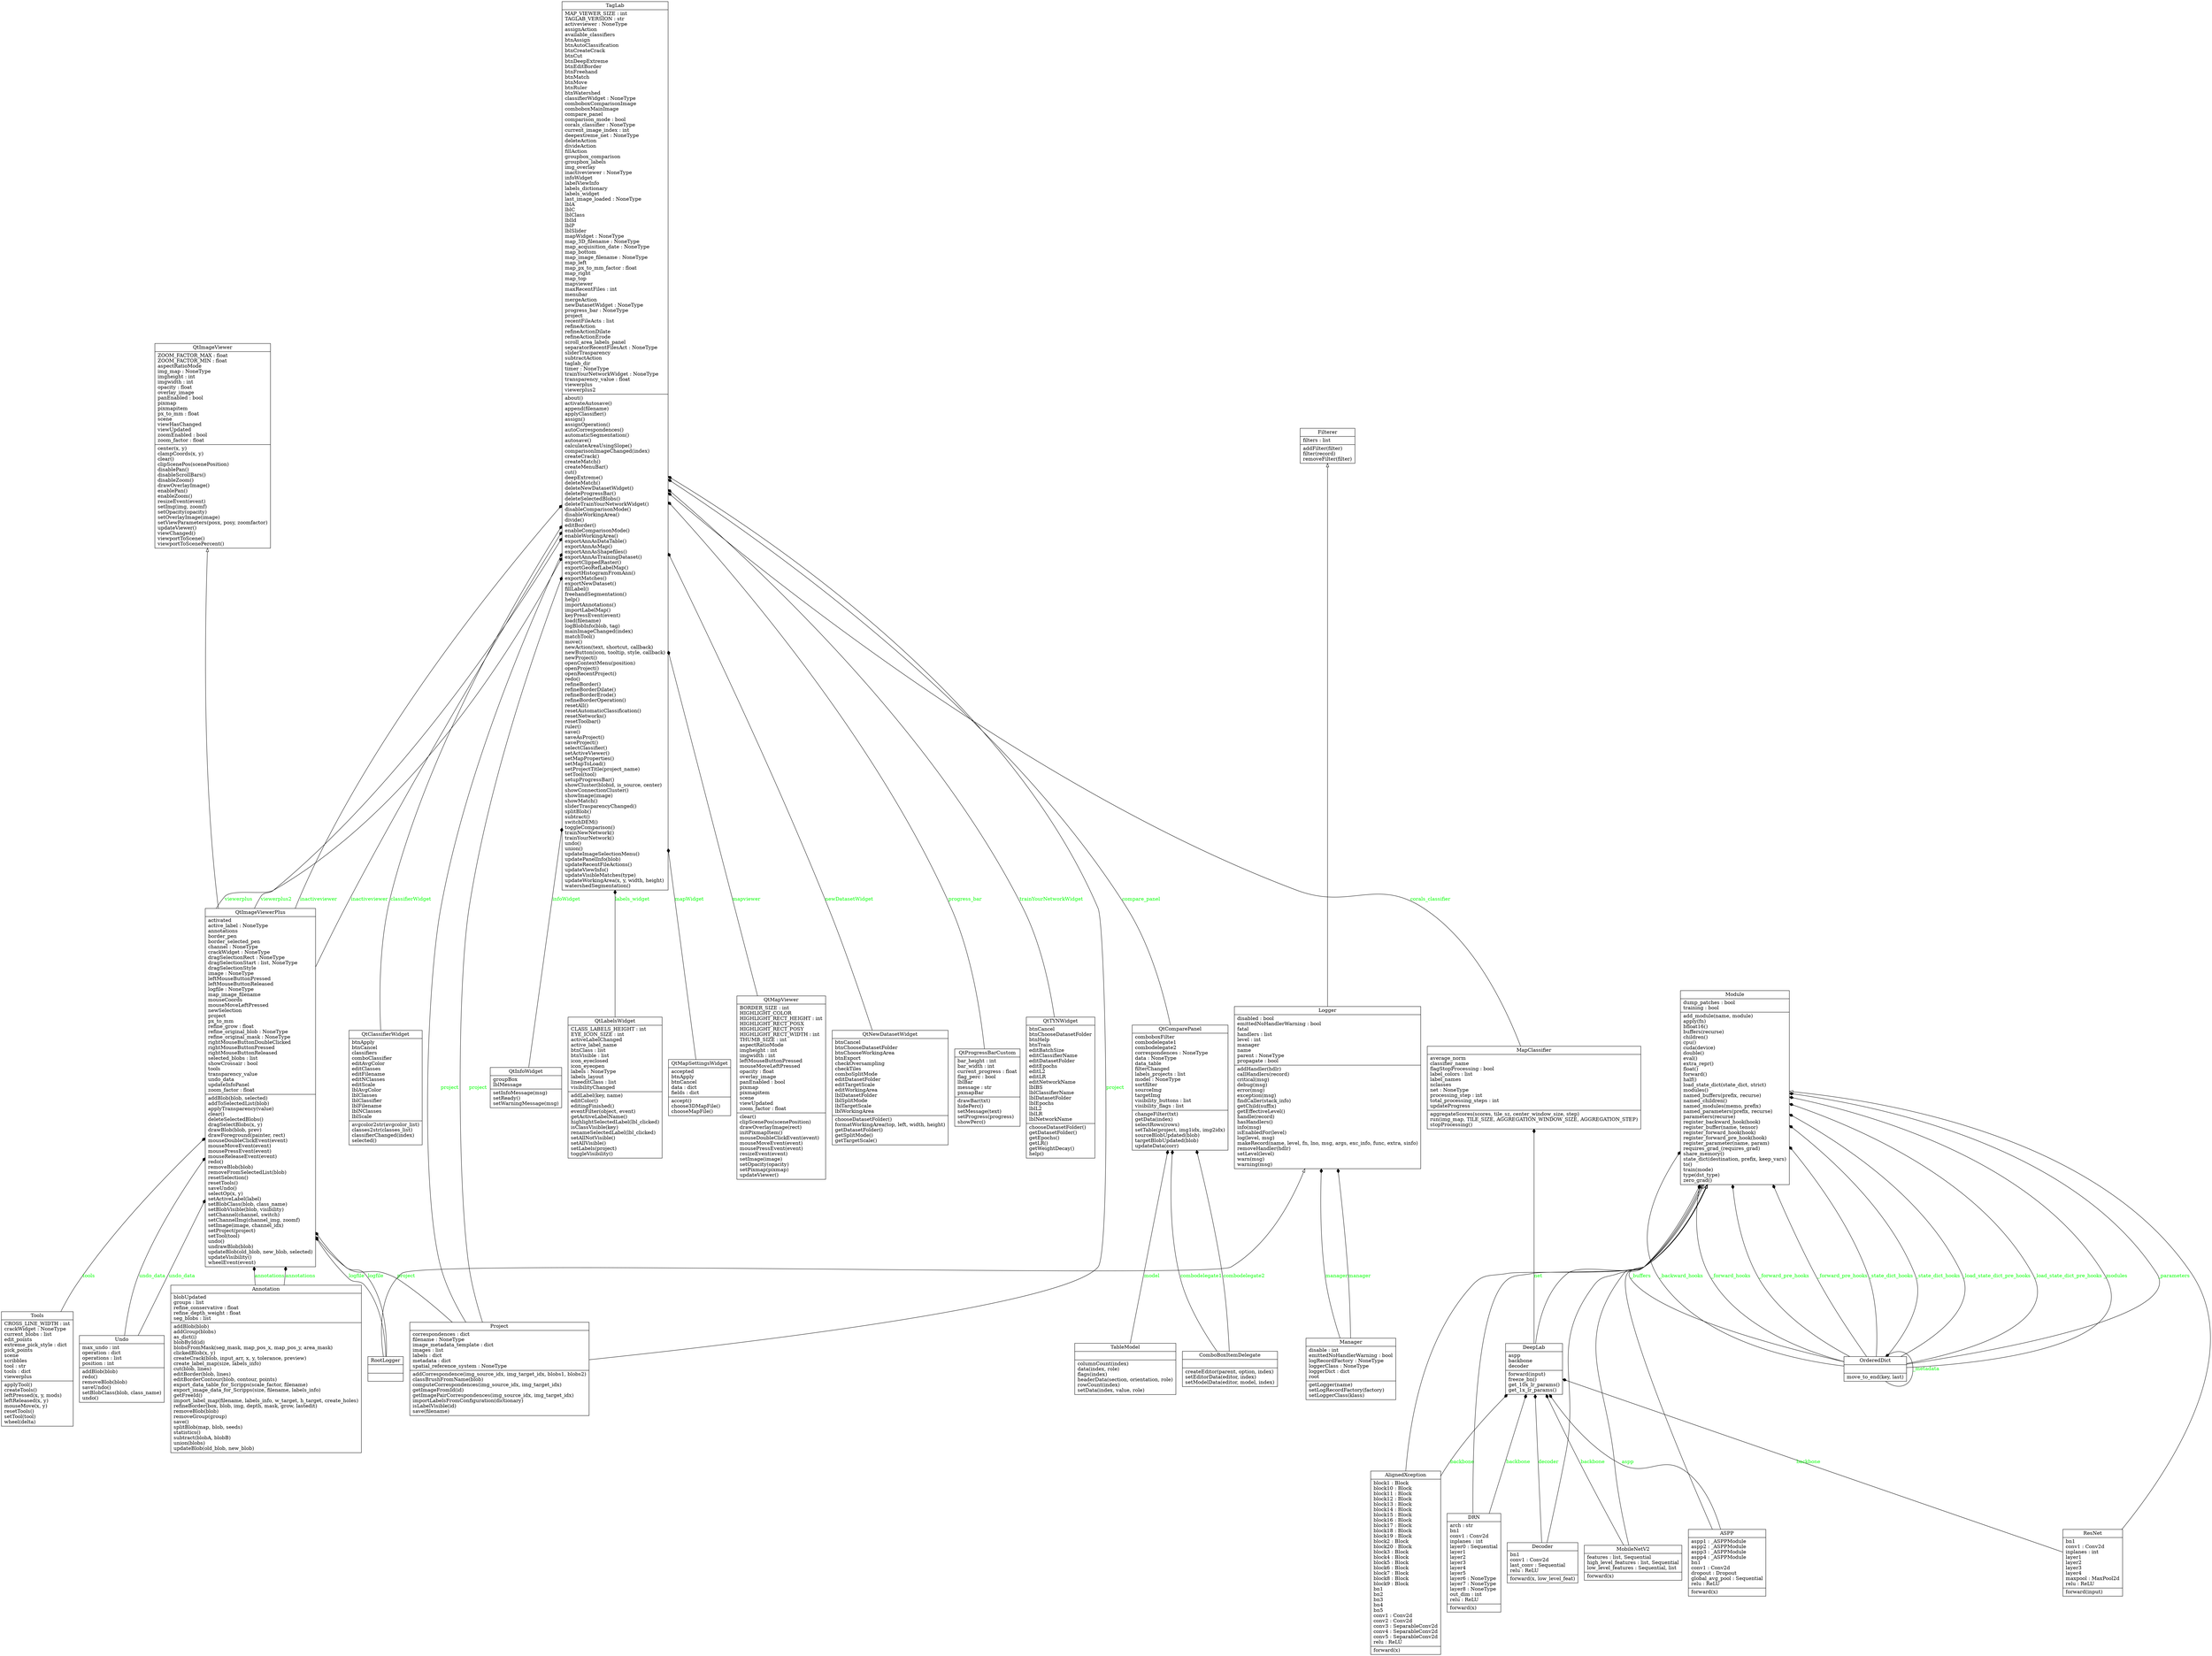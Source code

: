 digraph "classes" {
charset="utf-8"
rankdir=BT
"0" [label="{ASPP|aspp1 : _ASPPModule\laspp2 : _ASPPModule\laspp3 : _ASPPModule\laspp4 : _ASPPModule\lbn1\lconv1 : Conv2d\ldropout : Dropout\lglobal_avg_pool : Sequential\lrelu : ReLU\l|forward(x)\l}", shape="record"];
"1" [label="{AlignedXception|block1 : Block\lblock10 : Block\lblock11 : Block\lblock12 : Block\lblock13 : Block\lblock14 : Block\lblock15 : Block\lblock16 : Block\lblock17 : Block\lblock18 : Block\lblock19 : Block\lblock2 : Block\lblock20 : Block\lblock3 : Block\lblock4 : Block\lblock5 : Block\lblock6 : Block\lblock7 : Block\lblock8 : Block\lblock9 : Block\lbn1\lbn2\lbn3\lbn4\lbn5\lconv1 : Conv2d\lconv2 : Conv2d\lconv3 : SeparableConv2d\lconv4 : SeparableConv2d\lconv5 : SeparableConv2d\lrelu : ReLU\l|forward(x)\l}", shape="record"];
"2" [label="{Annotation|blobUpdated\lgroups : list\lrefine_conservative : float\lrefine_depth_weight : float\lseg_blobs : list\l|addBlob(blob)\laddGroup(blobs)\las_dict(i)\lblobById(id)\lblobsFromMask(seg_mask, map_pos_x, map_pos_y, area_mask)\lclickedBlob(x, y)\lcreateCrack(blob, input_arr, x, y, tolerance, preview)\lcreate_label_map(size, labels_info)\lcut(blob, lines)\leditBorder(blob, lines)\leditBorderContour(blob, contour, points)\lexport_data_table_for_Scripps(scale_factor, filename)\lexport_image_data_for_Scripps(size, filename, labels_info)\lgetFreeId()\limport_label_map(filename, labels_info, w_target, h_target, create_holes)\lrefineBorder(box, blob, img, depth, mask, grow, lastedit)\lremoveBlob(blob)\lremoveGroup(group)\lsave()\lsplitBlob(map, blob, seeds)\lstatistics()\lsubtract(blobA, blobB)\lunion(blobs)\lupdateBlob(old_blob, new_blob)\l}", shape="record"];
"3" [label="{ComboBoxItemDelegate|\l|createEditor(parent, option, index)\lsetEditorData(editor, index)\lsetModelData(editor, model, index)\l}", shape="record"];
"4" [label="{DRN|arch : str\lbn1\lconv1 : Conv2d\linplanes : int\llayer0 : Sequential\llayer1\llayer2\llayer3\llayer4\llayer5\llayer6 : NoneType\llayer7 : NoneType\llayer8 : NoneType\lout_dim : int\lrelu : ReLU\l|forward(x)\l}", shape="record"];
"5" [label="{Decoder|bn1\lconv1 : Conv2d\llast_conv : Sequential\lrelu : ReLU\l|forward(x, low_level_feat)\l}", shape="record"];
"6" [label="{DeepLab|aspp\lbackbone\ldecoder\l|forward(input)\lfreeze_bn()\lget_10x_lr_params()\lget_1x_lr_params()\l}", shape="record"];
"7" [label="{Filterer|filters : list\l|addFilter(filter)\lfilter(record)\lremoveFilter(filter)\l}", shape="record"];
"8" [label="{Logger|disabled : bool\lemittedNoHandlerWarning : bool\lfatal\lhandlers : list\llevel : int\lmanager\lname\lparent : NoneType\lpropagate : bool\l|addHandler(hdlr)\lcallHandlers(record)\lcritical(msg)\ldebug(msg)\lerror(msg)\lexception(msg)\lfindCaller(stack_info)\lgetChild(suffix)\lgetEffectiveLevel()\lhandle(record)\lhasHandlers()\linfo(msg)\lisEnabledFor(level)\llog(level, msg)\lmakeRecord(name, level, fn, lno, msg, args, exc_info, func, extra, sinfo)\lremoveHandler(hdlr)\lsetLevel(level)\lwarn(msg)\lwarning(msg)\l}", shape="record"];
"9" [label="{Manager|disable : int\lemittedNoHandlerWarning : bool\llogRecordFactory : NoneType\lloggerClass : NoneType\lloggerDict : dict\lroot\l|getLogger(name)\lsetLogRecordFactory(factory)\lsetLoggerClass(klass)\l}", shape="record"];
"10" [label="{MapClassifier|average_norm\lclassifier_name\lflagStopProcessing : bool\llabel_colors : list\llabel_names\lnclasses\lnet : NoneType\lprocessing_step : int\ltotal_processing_steps : int\lupdateProgress\l|aggregateScores(scores, tile_sz, center_window_size, step)\lrun(img_map, TILE_SIZE, AGGREGATION_WINDOW_SIZE, AGGREGATION_STEP)\lstopProcessing()\l}", shape="record"];
"11" [label="{MobileNetV2|features : list, Sequential\lhigh_level_features : list, Sequential\llow_level_features : Sequential, list\l|forward(x)\l}", shape="record"];
"12" [label="{Module|dump_patches : bool\ltraining : bool\l|add_module(name, module)\lapply(fn)\lbfloat16()\lbuffers(recurse)\lchildren()\lcpu()\lcuda(device)\ldouble()\leval()\lextra_repr()\lfloat()\lforward()\lhalf()\lload_state_dict(state_dict, strict)\lmodules()\lnamed_buffers(prefix, recurse)\lnamed_children()\lnamed_modules(memo, prefix)\lnamed_parameters(prefix, recurse)\lparameters(recurse)\lregister_backward_hook(hook)\lregister_buffer(name, tensor)\lregister_forward_hook(hook)\lregister_forward_pre_hook(hook)\lregister_parameter(name, param)\lrequires_grad_(requires_grad)\lshare_memory()\lstate_dict(destination, prefix, keep_vars)\lto()\ltrain(mode)\ltype(dst_type)\lzero_grad()\l}", shape="record"];
"13" [label="{OrderedDict|\l|move_to_end(key, last)\l}", shape="record"];
"14" [label="{Project|correspondences : dict\lfilename : NoneType\limage_metadata_template : dict\limages : list\llabels : dict\lmetadata : dict\lspatial_reference_system : NoneType\l|addCorrespondence(img_source_idx, img_target_idx, blobs1, blobs2)\lclassBrushFromName(blob)\lcomputeCorrespondences(img_source_idx, img_target_idx)\lgetImageFromId(id)\lgetImagePairCorrespondences(img_source_idx, img_target_idx)\limportLabelsFromConfiguration(dictionary)\lisLabelVisible(id)\lsave(filename)\l}", shape="record"];
"15" [label="{QtClassifierWidget|btnApply\lbtnCancel\lclassifiers\lcomboClassifier\leditAvgColor\leditClasses\leditFilename\leditNClasses\leditScale\llblAvgColor\llblClasses\llblClassifier\llblFilename\llblNClasses\llblScale\l|avgcolor2str(avgcolor_list)\lclasses2str(classes_list)\lclassifierChanged(index)\lselected()\l}", shape="record"];
"16" [label="{QtComparePanel|comboboxFilter\lcombodelegate1\lcombodelegate2\lcorrespondences : NoneType\ldata : NoneType\ldata_table\lfilterChanged\llabels_projects : list\lmodel : NoneType\lsortfilter\lsourceImg\ltargetImg\lvisibility_buttons : list\lvisibility_flags : list\l|changeFilter(txt)\lgetData(index)\lselectRows(rows)\lsetTable(project, img1idx, img2idx)\lsourceBlobUpdated(blob)\ltargetBlobUpdated(blob)\lupdateData(corr)\l}", shape="record"];
"17" [label="{QtImageViewer|ZOOM_FACTOR_MAX : float\lZOOM_FACTOR_MIN : float\laspectRatioMode\limg_map : NoneType\limgheight : int\limgwidth : int\lopacity : float\loverlay_image\lpanEnabled : bool\lpixmap\lpixmapitem\lpx_to_mm : float\lscene\lviewHasChanged\lviewUpdated\lzoomEnabled : bool\lzoom_factor : float\l|center(x, y)\lclampCoords(x, y)\lclear()\lclipScenePos(scenePosition)\ldisablePan()\ldisableScrollBars()\ldisableZoom()\ldrawOverlayImage()\lenablePan()\lenableZoom()\lresizeEvent(event)\lsetImg(img, zoomf)\lsetOpacity(opacity)\lsetOverlayImage(image)\lsetViewParameters(posx, posy, zoomfactor)\lupdateViewer()\lviewChanged()\lviewportToScene()\lviewportToScenePercent()\l}", shape="record"];
"18" [label="{QtImageViewerPlus|activated\lactive_label : NoneType\lannotations\lborder_pen\lborder_selected_pen\lchannel : NoneType\lcrackWidget : NoneType\ldragSelectionRect : NoneType\ldragSelectionStart : list, NoneType\ldragSelectionStyle\limage : NoneType\lleftMouseButtonPressed\lleftMouseButtonReleased\llogfile : NoneType\lmap_image_filename\lmouseCoords\lmouseMoveLeftPressed\lnewSelection\lproject\lpx_to_mm\lrefine_grow : float\lrefine_original_blob : NoneType\lrefine_original_mask : NoneType\lrightMouseButtonDoubleClicked\lrightMouseButtonPressed\lrightMouseButtonReleased\lselected_blobs : list\lshowCrossair : bool\ltools\ltransparency_value\lundo_data\lupdateInfoPanel\lzoom_factor : float\l|addBlob(blob, selected)\laddToSelectedList(blob)\lapplyTransparency(value)\lclear()\ldeleteSelectedBlobs()\ldragSelectBlobs(x, y)\ldrawBlob(blob, prev)\ldrawForeground(painter, rect)\lmouseDoubleClickEvent(event)\lmouseMoveEvent(event)\lmousePressEvent(event)\lmouseReleaseEvent(event)\lredo()\lremoveBlob(blob)\lremoveFromSelectedList(blob)\lresetSelection()\lresetTools()\lsaveUndo()\lselectOp(x, y)\lsetActiveLabel(label)\lsetBlobClass(blob, class_name)\lsetBlobVisible(blob, visibility)\lsetChannel(channel, switch)\lsetChannelImg(channel_img, zoomf)\lsetImage(image, channel_idx)\lsetProject(project)\lsetTool(tool)\lundo()\lundrawBlob(blob)\lupdateBlob(old_blob, new_blob, selected)\lupdateVisibility()\lwheelEvent(event)\l}", shape="record"];
"19" [label="{QtInfoWidget|groupBox\llblMessage\l|setInfoMessage(msg)\lsetReady()\lsetWarningMessage(msg)\l}", shape="record"];
"20" [label="{QtLabelsWidget|CLASS_LABELS_HEIGHT : int\lEYE_ICON_SIZE : int\lactiveLabelChanged\lactive_label_name\lbtnClass : list\lbtnVisible : list\licon_eyeclosed\licon_eyeopen\llabels : NoneType\llabels_layout\llineeditClass : list\lvisibilityChanged\l|addLabel(key, name)\leditColor()\leditingFinished()\leventFilter(object, event)\lgetActiveLabelName()\lhighlightSelectedLabel(lbl_clicked)\lisClassVisible(key)\lrenameSelectedLabel(lbl_clicked)\lsetAllNotVisible()\lsetAllVisible()\lsetLabels(project)\ltoggleVisibility()\l}", shape="record"];
"21" [label="{QtMapSettingsWidget|accepted\lbtnApply\lbtnCancel\ldata : dict\lfields : dict\l|accept()\lchoose3DMapFile()\lchooseMapFile()\l}", shape="record"];
"22" [label="{QtMapViewer|BORDER_SIZE : int\lHIGHLIGHT_COLOR\lHIGHLIGHT_RECT_HEIGHT : int\lHIGHLIGHT_RECT_POSX\lHIGHLIGHT_RECT_POSY\lHIGHLIGHT_RECT_WIDTH : int\lTHUMB_SIZE : int\laspectRatioMode\limgheight : int\limgwidth : int\lleftMouseButtonPressed\lmouseMoveLeftPressed\lopacity : float\loverlay_image\lpanEnabled : bool\lpixmap\lpixmapitem\lscene\lviewUpdated\lzoom_factor : float\l|clear()\lclipScenePos(scenePosition)\ldrawOverlayImage(rect)\linitPixmapItem()\lmouseDoubleClickEvent(event)\lmouseMoveEvent(event)\lmousePressEvent(event)\lresizeEvent(event)\lsetImage(image)\lsetOpacity(opacity)\lsetPixmap(pixmap)\lupdateViewer()\l}", shape="record"];
"23" [label="{QtNewDatasetWidget|btnCancel\lbtnChooseDatasetFolder\lbtnChooseWorkingArea\lbtnExport\lcheckOversampling\lcheckTiles\lcomboSplitMode\leditDatasetFolder\leditTargetScale\leditWorkingArea\llblDatasetFolder\llblSplitMode\llblTargetScale\llblWorkingArea\l|chooseDatasetFolder()\lformatWorkingArea(top, left, width, height)\lgetDatasetFolder()\lgetSplitMode()\lgetTargetScale()\l}", shape="record"];
"24" [label="{QtProgressBarCustom|bar_height : int\lbar_width : int\lcurrent_progress : float\lflag_perc : bool\llblBar\lmessage : str\lpxmapBar\l|drawBar(txt)\lhidePerc()\lsetMessage(text)\lsetProgress(progress)\lshowPerc()\l}", shape="record"];
"25" [label="{QtTYNWidget|btnCancel\lbtnChooseDatasetFolder\lbtnHelp\lbtnTrain\leditBatchSize\leditClassifierName\leditDatasetFolder\leditEpochs\leditL2\leditLR\leditNetworkName\llblBS\llblClassifierName\llblDatasetFolder\llblEpochs\llblL2\llblLR\llblNetworkName\l|chooseDatasetFolder()\lgetDatasetFolder()\lgetEpochs()\lgetLR()\lgetWeightDecay()\lhelp()\l}", shape="record"];
"26" [label="{ResNet|bn1\lconv1 : Conv2d\linplanes : int\llayer1\llayer2\llayer3\llayer4\lmaxpool : MaxPool2d\lrelu : ReLU\l|forward(input)\l}", shape="record"];
"27" [label="{RootLogger|\l|}", shape="record"];
"28" [label="{TableModel|\l|columnCount(index)\ldata(index, role)\lflags(index)\lheaderData(section, orientation, role)\lrowCount(index)\lsetData(index, value, role)\l}", shape="record"];
"29" [label="{TagLab|MAP_VIEWER_SIZE : int\lTAGLAB_VERSION : str\lactiveviewer : NoneType\lassignAction\lavailable_classifiers\lbtnAssign\lbtnAutoClassification\lbtnCreateCrack\lbtnCut\lbtnDeepExtreme\lbtnEditBorder\lbtnFreehand\lbtnMatch\lbtnMove\lbtnRuler\lbtnWatershed\lclassifierWidget : NoneType\lcomboboxComparisonImage\lcomboboxMainImage\lcompare_panel\lcomparison_mode : bool\lcorals_classifier : NoneType\lcurrent_image_index : int\ldeepextreme_net : NoneType\ldeleteAction\ldivideAction\lfillAction\lgroupbox_comparison\lgroupbox_labels\limg_overlay\linactiveviewer : NoneType\linfoWidget\llabelViewInfo\llabels_dictionary\llabels_widget\llast_image_loaded : NoneType\llblA\llblC\llblClass\llblId\llblP\llblSlider\lmapWidget : NoneType\lmap_3D_filename : NoneType\lmap_acquisition_date : NoneType\lmap_bottom\lmap_image_filename : NoneType\lmap_left\lmap_px_to_mm_factor : float\lmap_right\lmap_top\lmapviewer\lmaxRecentFiles : int\lmenubar\lmergeAction\lnewDatasetWidget : NoneType\lprogress_bar : NoneType\lproject\lrecentFileActs : list\lrefineAction\lrefineActionDilate\lrefineActionErode\lscroll_area_labels_panel\lseparatorRecentFilesAct : NoneType\lsliderTrasparency\lsubtractAction\ltaglab_dir\ltimer : NoneType\ltrainYourNetworkWidget : NoneType\ltransparency_value : float\lviewerplus\lviewerplus2\l|about()\lactivateAutosave()\lappend(filename)\lapplyClassifier()\lassign()\lassignOperation()\lautoCorrespondences()\lautomaticSegmentation()\lautosave()\lcalculateAreaUsingSlope()\lcomparisonImageChanged(index)\lcreateCrack()\lcreateMatch()\lcreateMenuBar()\lcut()\ldeepExtreme()\ldeleteMatch()\ldeleteNewDatasetWidget()\ldeleteProgressBar()\ldeleteSelectedBlobs()\ldeleteTrainYourNetworkWidget()\ldisableComparisonMode()\ldisableWorkingArea()\ldivide()\leditBorder()\lenableComparisonMode()\lenableWorkingArea()\lexportAnnAsDataTable()\lexportAnnAsMap()\lexportAnnAsShapefiles()\lexportAnnAsTrainingDataset()\lexportClippedRaster()\lexportGeoRefLabelMap()\lexportHistogramFromAnn()\lexportMatches()\lexportNewDataset()\lfillLabel()\lfreehandSegmentation()\lhelp()\limportAnnotations()\limportLabelMap()\lkeyPressEvent(event)\lload(filename)\llogBlobInfo(blob, tag)\lmainImageChanged(index)\lmatchTool()\lmove()\lnewAction(text, shortcut, callback)\lnewButton(icon, tooltip, style, callback)\lnewProject()\lopenContextMenu(position)\lopenProject()\lopenRecentProject()\lredo()\lrefineBorder()\lrefineBorderDilate()\lrefineBorderErode()\lrefineBorderOperation()\lresetAll()\lresetAutomaticClassification()\lresetNetworks()\lresetToolbar()\lruler()\lsave()\lsaveAsProject()\lsaveProject()\lselectClassifier()\lsetActiveViewer()\lsetMapProperties()\lsetMapToLoad()\lsetProjectTitle(project_name)\lsetTool(tool)\lsetupProgressBar()\lshowCluster(blobid, is_source, center)\lshowConnectionCluster()\lshowImage(image)\lshowMatch()\lsliderTrasparencyChanged()\lsplitBlob()\lsubtract()\lswitchDEM()\ltoggleComparison()\ltrainNewNetwork()\ltrainYourNetwork()\lundo()\lunion()\lupdateImageSelectionMenu()\lupdatePanelInfo(blob)\lupdateRecentFileActions()\lupdateViewInfo()\lupdateVisibleMatches(type)\lupdateWorkingArea(x, y, width, height)\lwatershedSegmentation()\l}", shape="record"];
"30" [label="{Tools|CROSS_LINE_WIDTH : int\lcrackWidget : NoneType\lcurrent_blobs : list\ledit_points\lextreme_pick_style : dict\lpick_points\lscene\lscribbles\ltool : str\ltools : dict\lviewerplus\l|applyTool()\lcreateTools()\lleftPressed(x, y, mods)\lleftReleased(x, y)\lmouseMove(x, y)\lresetTools()\lsetTool(tool)\lwheel(delta)\l}", shape="record"];
"31" [label="{Undo|max_undo : int\loperation : dict\loperations : list\lposition : int\l|addBlob(blob)\lredo()\lremoveBlob(blob)\lsaveUndo()\lsetBlobClass(blob, class_name)\lundo()\l}", shape="record"];
"0" -> "12" [arrowhead="empty", arrowtail="none"];
"1" -> "12" [arrowhead="empty", arrowtail="none"];
"4" -> "12" [arrowhead="empty", arrowtail="none"];
"5" -> "12" [arrowhead="empty", arrowtail="none"];
"6" -> "12" [arrowhead="empty", arrowtail="none"];
"8" -> "7" [arrowhead="empty", arrowtail="none"];
"11" -> "12" [arrowhead="empty", arrowtail="none"];
"18" -> "17" [arrowhead="empty", arrowtail="none"];
"26" -> "12" [arrowhead="empty", arrowtail="none"];
"27" -> "8" [arrowhead="empty", arrowtail="none"];
"0" -> "6" [arrowhead="diamond", arrowtail="none", fontcolor="green", label="aspp", style="solid"];
"1" -> "6" [arrowhead="diamond", arrowtail="none", fontcolor="green", label="backbone", style="solid"];
"2" -> "18" [arrowhead="diamond", arrowtail="none", fontcolor="green", label="annotations", style="solid"];
"2" -> "18" [arrowhead="diamond", arrowtail="none", fontcolor="green", label="annotations", style="solid"];
"3" -> "16" [arrowhead="diamond", arrowtail="none", fontcolor="green", label="combodelegate1", style="solid"];
"3" -> "16" [arrowhead="diamond", arrowtail="none", fontcolor="green", label="combodelegate2", style="solid"];
"4" -> "6" [arrowhead="diamond", arrowtail="none", fontcolor="green", label="backbone", style="solid"];
"5" -> "6" [arrowhead="diamond", arrowtail="none", fontcolor="green", label="decoder", style="solid"];
"6" -> "10" [arrowhead="diamond", arrowtail="none", fontcolor="green", label="net", style="solid"];
"9" -> "8" [arrowhead="diamond", arrowtail="none", fontcolor="green", label="manager", style="solid"];
"9" -> "8" [arrowhead="diamond", arrowtail="none", fontcolor="green", label="manager", style="solid"];
"10" -> "29" [arrowhead="diamond", arrowtail="none", fontcolor="green", label="corals_classifier", style="solid"];
"11" -> "6" [arrowhead="diamond", arrowtail="none", fontcolor="green", label="backbone", style="solid"];
"13" -> "12" [arrowhead="diamond", arrowtail="none", fontcolor="green", label="_parameters", style="solid"];
"13" -> "12" [arrowhead="diamond", arrowtail="none", fontcolor="green", label="_buffers", style="solid"];
"13" -> "12" [arrowhead="diamond", arrowtail="none", fontcolor="green", label="_backward_hooks", style="solid"];
"13" -> "12" [arrowhead="diamond", arrowtail="none", fontcolor="green", label="_forward_hooks", style="solid"];
"13" -> "12" [arrowhead="diamond", arrowtail="none", fontcolor="green", label="_forward_pre_hooks", style="solid"];
"13" -> "12" [arrowhead="diamond", arrowtail="none", fontcolor="green", label="_forward_pre_hooks", style="solid"];
"13" -> "12" [arrowhead="diamond", arrowtail="none", fontcolor="green", label="_state_dict_hooks", style="solid"];
"13" -> "12" [arrowhead="diamond", arrowtail="none", fontcolor="green", label="_state_dict_hooks", style="solid"];
"13" -> "12" [arrowhead="diamond", arrowtail="none", fontcolor="green", label="_load_state_dict_pre_hooks", style="solid"];
"13" -> "12" [arrowhead="diamond", arrowtail="none", fontcolor="green", label="_load_state_dict_pre_hooks", style="solid"];
"13" -> "12" [arrowhead="diamond", arrowtail="none", fontcolor="green", label="_modules", style="solid"];
"13" -> "13" [arrowhead="diamond", arrowtail="none", fontcolor="green", label="_metadata", style="solid"];
"14" -> "18" [arrowhead="diamond", arrowtail="none", fontcolor="green", label="project", style="solid"];
"14" -> "29" [arrowhead="diamond", arrowtail="none", fontcolor="green", label="project", style="solid"];
"14" -> "29" [arrowhead="diamond", arrowtail="none", fontcolor="green", label="project", style="solid"];
"14" -> "29" [arrowhead="diamond", arrowtail="none", fontcolor="green", label="project", style="solid"];
"15" -> "29" [arrowhead="diamond", arrowtail="none", fontcolor="green", label="classifierWidget", style="solid"];
"16" -> "29" [arrowhead="diamond", arrowtail="none", fontcolor="green", label="compare_panel", style="solid"];
"18" -> "29" [arrowhead="diamond", arrowtail="none", fontcolor="green", label="viewerplus", style="solid"];
"18" -> "29" [arrowhead="diamond", arrowtail="none", fontcolor="green", label="viewerplus2", style="solid"];
"18" -> "29" [arrowhead="diamond", arrowtail="none", fontcolor="green", label="inactiveviewer", style="solid"];
"18" -> "29" [arrowhead="diamond", arrowtail="none", fontcolor="green", label="inactiveviewer", style="solid"];
"19" -> "29" [arrowhead="diamond", arrowtail="none", fontcolor="green", label="infoWidget", style="solid"];
"20" -> "29" [arrowhead="diamond", arrowtail="none", fontcolor="green", label="labels_widget", style="solid"];
"21" -> "29" [arrowhead="diamond", arrowtail="none", fontcolor="green", label="mapWidget", style="solid"];
"22" -> "29" [arrowhead="diamond", arrowtail="none", fontcolor="green", label="mapviewer", style="solid"];
"23" -> "29" [arrowhead="diamond", arrowtail="none", fontcolor="green", label="newDatasetWidget", style="solid"];
"24" -> "29" [arrowhead="diamond", arrowtail="none", fontcolor="green", label="progress_bar", style="solid"];
"25" -> "29" [arrowhead="diamond", arrowtail="none", fontcolor="green", label="trainYourNetworkWidget", style="solid"];
"26" -> "6" [arrowhead="diamond", arrowtail="none", fontcolor="green", label="backbone", style="solid"];
"27" -> "18" [arrowhead="diamond", arrowtail="none", fontcolor="green", label="logfile", style="solid"];
"27" -> "18" [arrowhead="diamond", arrowtail="none", fontcolor="green", label="logfile", style="solid"];
"28" -> "16" [arrowhead="diamond", arrowtail="none", fontcolor="green", label="model", style="solid"];
"30" -> "18" [arrowhead="diamond", arrowtail="none", fontcolor="green", label="tools", style="solid"];
"31" -> "18" [arrowhead="diamond", arrowtail="none", fontcolor="green", label="undo_data", style="solid"];
"31" -> "18" [arrowhead="diamond", arrowtail="none", fontcolor="green", label="undo_data", style="solid"];
}
